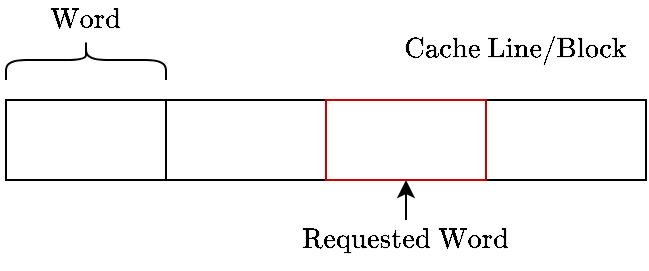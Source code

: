 <mxfile version="20.3.0" type="device"><diagram id="3oN0RjbDkQA7tNwMJz43" name="Page-1"><mxGraphModel dx="626" dy="377" grid="1" gridSize="10" guides="1" tooltips="1" connect="1" arrows="1" fold="1" page="1" pageScale="1" pageWidth="827" pageHeight="1169" math="1" shadow="0"><root><mxCell id="0"/><mxCell id="1" parent="0"/><mxCell id="R2_cfRQaQlI-MgvKQFQF-1" value="" style="rounded=0;whiteSpace=wrap;html=1;" vertex="1" parent="1"><mxGeometry x="40" y="120" width="80" height="40" as="geometry"/></mxCell><mxCell id="R2_cfRQaQlI-MgvKQFQF-3" value="" style="rounded=0;whiteSpace=wrap;html=1;" vertex="1" parent="1"><mxGeometry x="120" y="120" width="80" height="40" as="geometry"/></mxCell><mxCell id="R2_cfRQaQlI-MgvKQFQF-5" value="" style="rounded=0;whiteSpace=wrap;html=1;" vertex="1" parent="1"><mxGeometry x="280" y="120" width="80" height="40" as="geometry"/></mxCell><mxCell id="R2_cfRQaQlI-MgvKQFQF-7" value="" style="shape=curlyBracket;whiteSpace=wrap;html=1;rounded=1;rotation=90;" vertex="1" parent="1"><mxGeometry x="70" y="60" width="20" height="80" as="geometry"/></mxCell><mxCell id="R2_cfRQaQlI-MgvKQFQF-8" value="$$\text{Word}$$" style="text;html=1;strokeColor=none;fillColor=none;align=center;verticalAlign=middle;whiteSpace=wrap;rounded=0;" vertex="1" parent="1"><mxGeometry x="50" y="70" width="60" height="20" as="geometry"/></mxCell><mxCell id="R2_cfRQaQlI-MgvKQFQF-11" style="edgeStyle=orthogonalEdgeStyle;rounded=0;orthogonalLoop=1;jettySize=auto;html=1;exitX=0.5;exitY=0;exitDx=0;exitDy=0;entryX=0.5;entryY=1;entryDx=0;entryDy=0;" edge="1" parent="1" source="R2_cfRQaQlI-MgvKQFQF-10" target="R2_cfRQaQlI-MgvKQFQF-4"><mxGeometry relative="1" as="geometry"/></mxCell><mxCell id="R2_cfRQaQlI-MgvKQFQF-10" value="$$\text{Requested Word}$$" style="text;html=1;strokeColor=none;fillColor=none;align=center;verticalAlign=middle;whiteSpace=wrap;rounded=0;" vertex="1" parent="1"><mxGeometry x="210" y="180" width="60" height="20" as="geometry"/></mxCell><mxCell id="R2_cfRQaQlI-MgvKQFQF-12" value="$$\text{Cache Line/Block}$$" style="text;html=1;strokeColor=none;fillColor=none;align=center;verticalAlign=middle;whiteSpace=wrap;rounded=0;" vertex="1" parent="1"><mxGeometry x="230" y="80" width="130" height="30" as="geometry"/></mxCell><mxCell id="R2_cfRQaQlI-MgvKQFQF-4" value="" style="rounded=0;whiteSpace=wrap;html=1;strokeColor=#CC0000;" vertex="1" parent="1"><mxGeometry x="200" y="120" width="80" height="40" as="geometry"/></mxCell></root></mxGraphModel></diagram></mxfile>